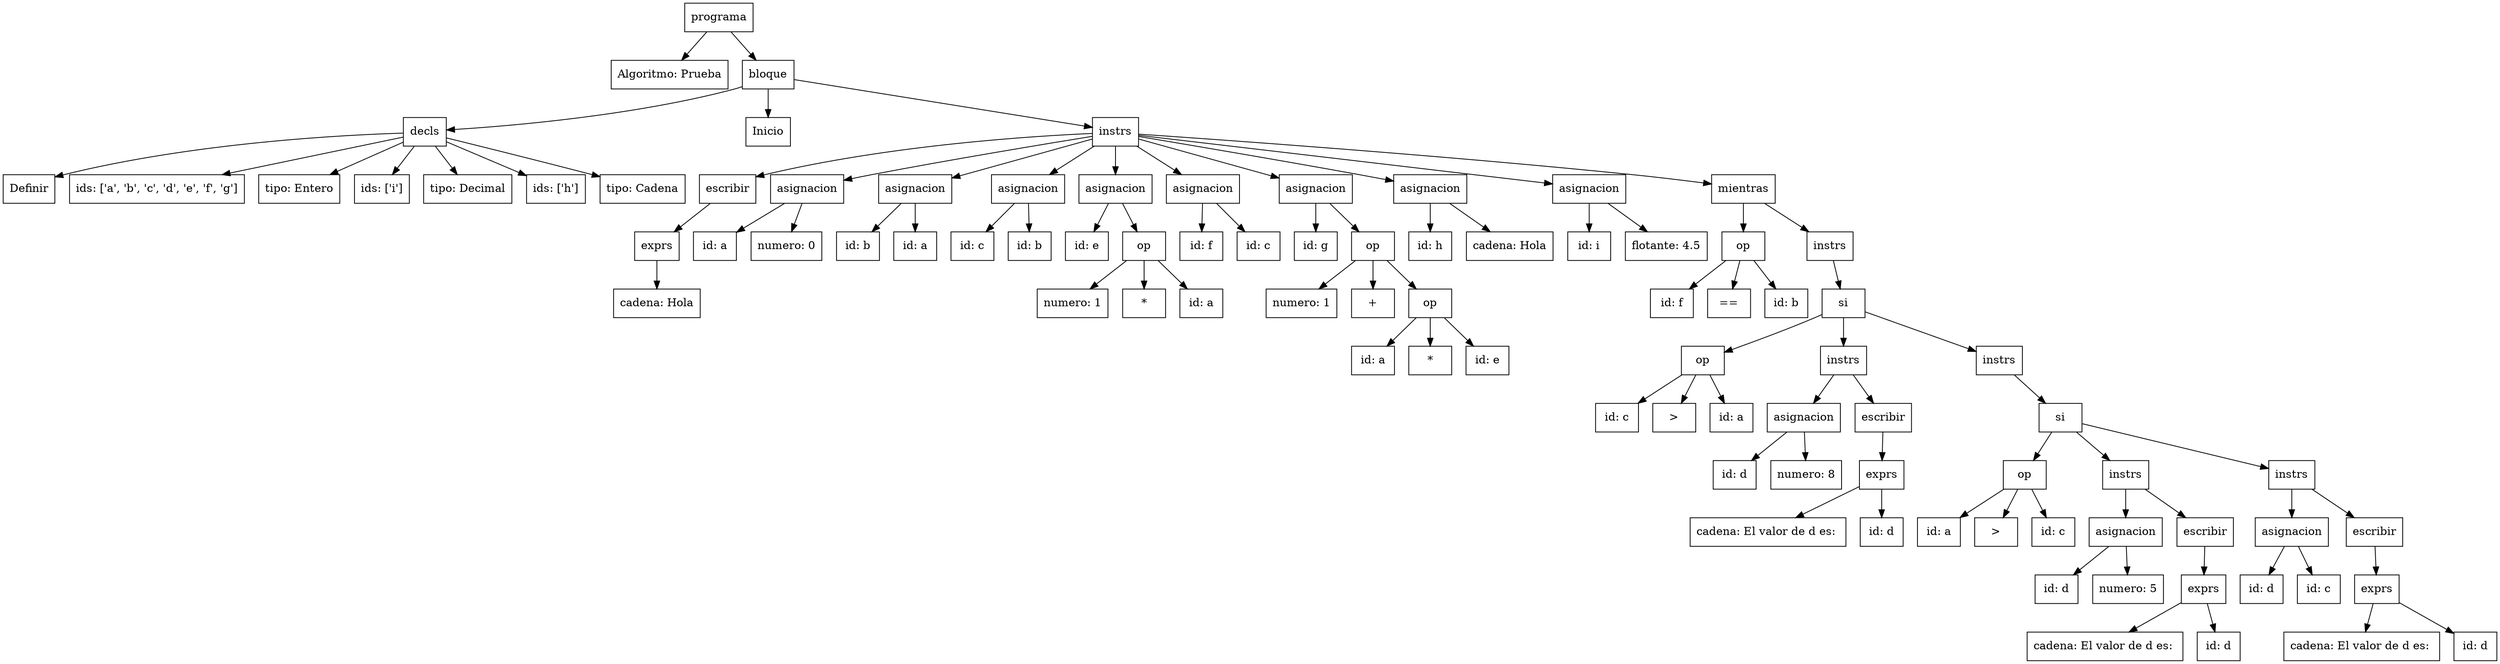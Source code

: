 digraph AST {
  node [shape=box];
  n0 [label="programa"];
  n1 [label="Algoritmo: Prueba"];
  n0 -> n1;
  n2 [label="bloque"];
  n3 [label="decls"];
  n4 [label="Definir"];
  n3 -> n4;
  n5 [label="ids: ['a', 'b', 'c', 'd', 'e', 'f', 'g']"];
  n3 -> n5;
  n6 [label="tipo: Entero"];
  n3 -> n6;
  n7 [label="ids: ['i']"];
  n3 -> n7;
  n8 [label="tipo: Decimal"];
  n3 -> n8;
  n9 [label="ids: ['h']"];
  n3 -> n9;
  n10 [label="tipo: Cadena"];
  n3 -> n10;
  n2 -> n3;
  n11 [label="Inicio"];
  n2 -> n11;
  n12 [label="instrs"];
  n13 [label="escribir"];
  n14 [label="exprs"];
  n15 [label="cadena: Hola"];
  n14 -> n15;
  n13 -> n14;
  n12 -> n13;
  n16 [label="asignacion"];
  n17 [label="id: a"];
  n16 -> n17;
  n18 [label="numero: 0"];
  n16 -> n18;
  n12 -> n16;
  n19 [label="asignacion"];
  n20 [label="id: b"];
  n19 -> n20;
  n21 [label="id: a"];
  n19 -> n21;
  n12 -> n19;
  n22 [label="asignacion"];
  n23 [label="id: c"];
  n22 -> n23;
  n24 [label="id: b"];
  n22 -> n24;
  n12 -> n22;
  n25 [label="asignacion"];
  n26 [label="id: e"];
  n25 -> n26;
  n27 [label="op"];
  n28 [label="numero: 1"];
  n27 -> n28;
  n29 [label="*"];
  n27 -> n29;
  n30 [label="id: a"];
  n27 -> n30;
  n25 -> n27;
  n12 -> n25;
  n31 [label="asignacion"];
  n32 [label="id: f"];
  n31 -> n32;
  n33 [label="id: c"];
  n31 -> n33;
  n12 -> n31;
  n34 [label="asignacion"];
  n35 [label="id: g"];
  n34 -> n35;
  n36 [label="op"];
  n37 [label="numero: 1"];
  n36 -> n37;
  n38 [label="+"];
  n36 -> n38;
  n39 [label="op"];
  n40 [label="id: a"];
  n39 -> n40;
  n41 [label="*"];
  n39 -> n41;
  n42 [label="id: e"];
  n39 -> n42;
  n36 -> n39;
  n34 -> n36;
  n12 -> n34;
  n43 [label="asignacion"];
  n44 [label="id: h"];
  n43 -> n44;
  n45 [label="cadena: Hola"];
  n43 -> n45;
  n12 -> n43;
  n46 [label="asignacion"];
  n47 [label="id: i"];
  n46 -> n47;
  n48 [label="flotante: 4.5"];
  n46 -> n48;
  n12 -> n46;
  n49 [label="mientras"];
  n50 [label="op"];
  n51 [label="id: f"];
  n50 -> n51;
  n52 [label="=="];
  n50 -> n52;
  n53 [label="id: b"];
  n50 -> n53;
  n49 -> n50;
  n54 [label="instrs"];
  n55 [label="si"];
  n56 [label="op"];
  n57 [label="id: c"];
  n56 -> n57;
  n58 [label=">"];
  n56 -> n58;
  n59 [label="id: a"];
  n56 -> n59;
  n55 -> n56;
  n60 [label="instrs"];
  n61 [label="asignacion"];
  n62 [label="id: d"];
  n61 -> n62;
  n63 [label="numero: 8"];
  n61 -> n63;
  n60 -> n61;
  n64 [label="escribir"];
  n65 [label="exprs"];
  n66 [label="cadena: El valor de d es: "];
  n65 -> n66;
  n67 [label="id: d"];
  n65 -> n67;
  n64 -> n65;
  n60 -> n64;
  n55 -> n60;
  n68 [label="instrs"];
  n69 [label="si"];
  n70 [label="op"];
  n71 [label="id: a"];
  n70 -> n71;
  n72 [label=">"];
  n70 -> n72;
  n73 [label="id: c"];
  n70 -> n73;
  n69 -> n70;
  n74 [label="instrs"];
  n75 [label="asignacion"];
  n76 [label="id: d"];
  n75 -> n76;
  n77 [label="numero: 5"];
  n75 -> n77;
  n74 -> n75;
  n78 [label="escribir"];
  n79 [label="exprs"];
  n80 [label="cadena: El valor de d es: "];
  n79 -> n80;
  n81 [label="id: d"];
  n79 -> n81;
  n78 -> n79;
  n74 -> n78;
  n69 -> n74;
  n82 [label="instrs"];
  n83 [label="asignacion"];
  n84 [label="id: d"];
  n83 -> n84;
  n85 [label="id: c"];
  n83 -> n85;
  n82 -> n83;
  n86 [label="escribir"];
  n87 [label="exprs"];
  n88 [label="cadena: El valor de d es: "];
  n87 -> n88;
  n89 [label="id: d"];
  n87 -> n89;
  n86 -> n87;
  n82 -> n86;
  n69 -> n82;
  n68 -> n69;
  n55 -> n68;
  n54 -> n55;
  n49 -> n54;
  n12 -> n49;
  n2 -> n12;
  n0 -> n2;
}